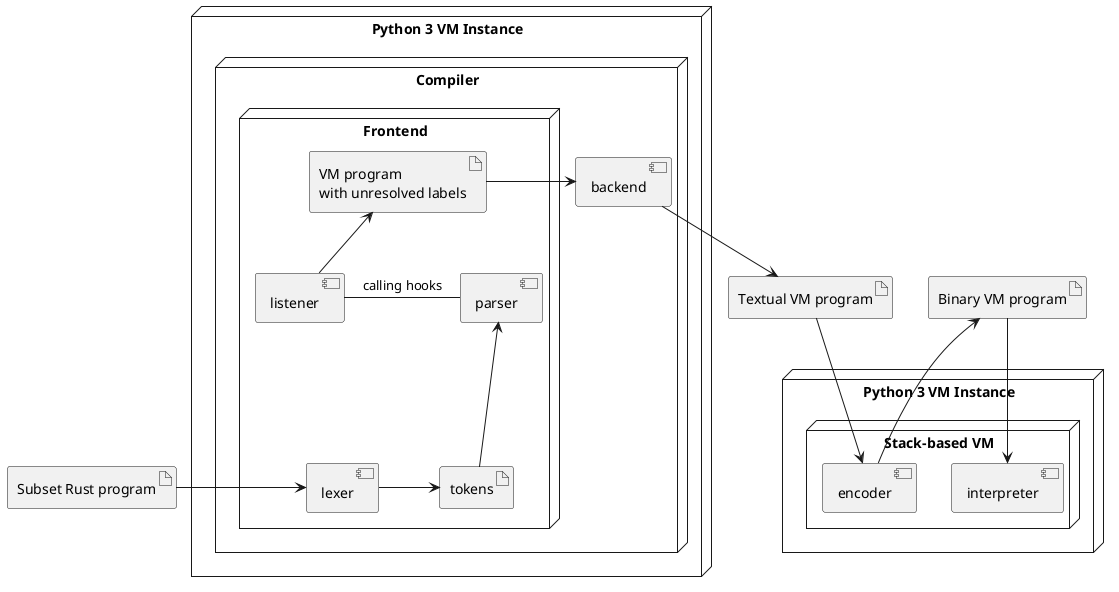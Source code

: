 @startuml
artifact "Subset Rust program" as subrust
node "Python 3 VM Instance" as pyvm1 {
  node "Compiler" {
    node "Frontend" {
      [lexer]
      artifact tokens
      [parser]
      [listener]
      artifact "VM program\nwith unresolved labels" as ir
    }
    [backend]
  }
}
artifact "Textual VM program" as txtins

subrust -ri-> lexer
lexer -ri-> tokens
tokens -up-> parser
parser -le- listener : calling hooks
listener -up-> ir
ir -ri-> backend
backend --> txtins

artifact "Binary VM program" as binins
node "Python 3 VM Instance" as pyvm2 {
  node "Stack-based VM" {
    [encoder]
    [interpreter]
  }
}

txtins --> encoder
encoder --> binins
binins --> interpreter
@enduml
